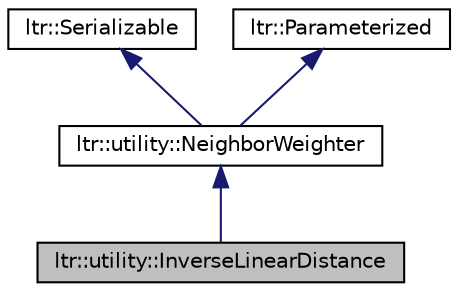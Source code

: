 digraph G
{
  edge [fontname="Helvetica",fontsize="10",labelfontname="Helvetica",labelfontsize="10"];
  node [fontname="Helvetica",fontsize="10",shape=record];
  Node1 [label="ltr::utility::InverseLinearDistance",height=0.2,width=0.4,color="black", fillcolor="grey75", style="filled" fontcolor="black"];
  Node2 -> Node1 [dir="back",color="midnightblue",fontsize="10",style="solid",fontname="Helvetica"];
  Node2 [label="ltr::utility::NeighborWeighter",height=0.2,width=0.4,color="black", fillcolor="white", style="filled",URL="$classltr_1_1utility_1_1_neighbor_weighter.html"];
  Node3 -> Node2 [dir="back",color="midnightblue",fontsize="10",style="solid",fontname="Helvetica"];
  Node3 [label="ltr::Serializable",height=0.2,width=0.4,color="black", fillcolor="white", style="filled",URL="$classltr_1_1_serializable.html",tooltip="The interface class for objects, that can be serialized. That means that a cpp code for those can be ..."];
  Node4 -> Node2 [dir="back",color="midnightblue",fontsize="10",style="solid",fontname="Helvetica"];
  Node4 [label="ltr::Parameterized",height=0.2,width=0.4,color="black", fillcolor="white", style="filled",URL="$classltr_1_1_parameterized.html"];
}
